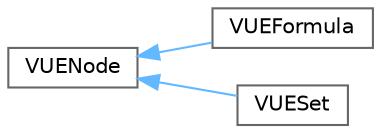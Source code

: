 digraph "Graphical Class Hierarchy"
{
 // LATEX_PDF_SIZE
  bgcolor="transparent";
  edge [fontname=Helvetica,fontsize=10,labelfontname=Helvetica,labelfontsize=10];
  node [fontname=Helvetica,fontsize=10,shape=box,height=0.2,width=0.4];
  rankdir="LR";
  Node0 [id="Node000000",label="VUENode",height=0.2,width=0.4,color="grey40", fillcolor="white", style="filled",URL="$classVUENode.html",tooltip="Базовый класс для VUEFormula и VUESet, содержащий общие свойства и методы для узлов VUE-карты."];
  Node0 -> Node1 [id="edge36_Node000000_Node000001",dir="back",color="steelblue1",style="solid",tooltip=" "];
  Node1 [id="Node000001",label="VUEFormula",height=0.2,width=0.4,color="grey40", fillcolor="white", style="filled",URL="$classVUEFormula.html",tooltip="Представляет узел формулы в VUE-карте."];
  Node0 -> Node2 [id="edge37_Node000000_Node000002",dir="back",color="steelblue1",style="solid",tooltip=" "];
  Node2 [id="Node000002",label="VUESet",height=0.2,width=0.4,color="grey40", fillcolor="white", style="filled",URL="$classVUESet.html",tooltip="Представляет узел набора формул в VUE-карте."];
}
